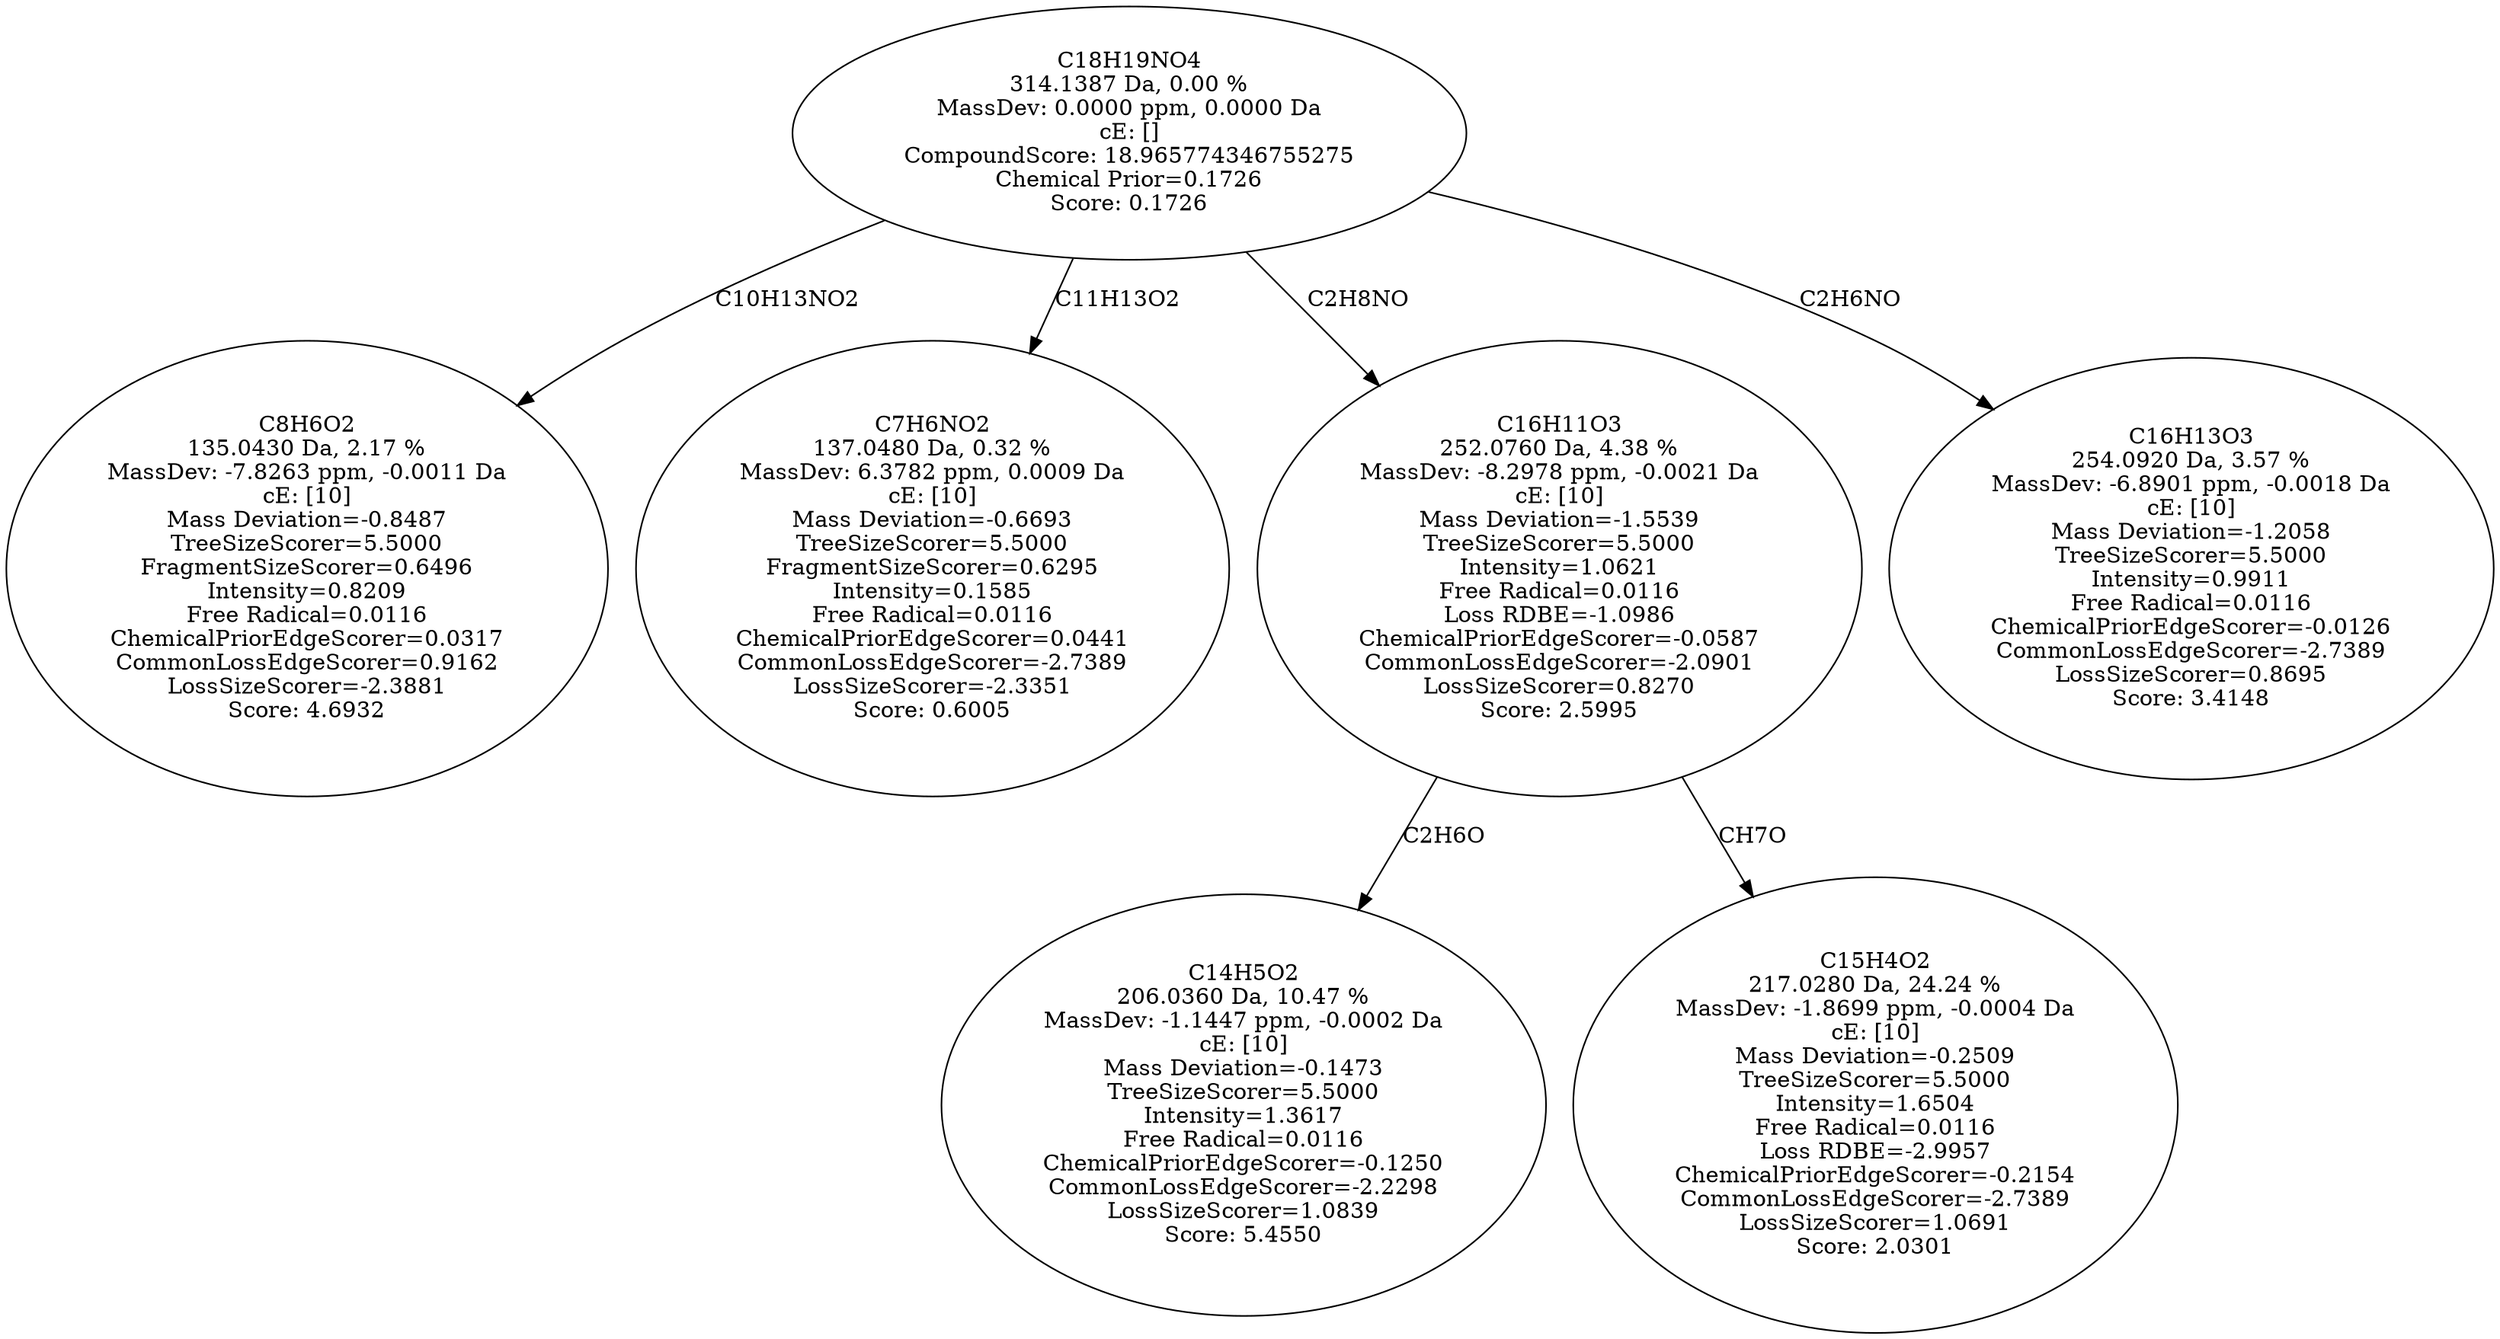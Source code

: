 strict digraph {
v1 [label="C8H6O2\n135.0430 Da, 2.17 %\nMassDev: -7.8263 ppm, -0.0011 Da\ncE: [10]\nMass Deviation=-0.8487\nTreeSizeScorer=5.5000\nFragmentSizeScorer=0.6496\nIntensity=0.8209\nFree Radical=0.0116\nChemicalPriorEdgeScorer=0.0317\nCommonLossEdgeScorer=0.9162\nLossSizeScorer=-2.3881\nScore: 4.6932"];
v2 [label="C7H6NO2\n137.0480 Da, 0.32 %\nMassDev: 6.3782 ppm, 0.0009 Da\ncE: [10]\nMass Deviation=-0.6693\nTreeSizeScorer=5.5000\nFragmentSizeScorer=0.6295\nIntensity=0.1585\nFree Radical=0.0116\nChemicalPriorEdgeScorer=0.0441\nCommonLossEdgeScorer=-2.7389\nLossSizeScorer=-2.3351\nScore: 0.6005"];
v3 [label="C14H5O2\n206.0360 Da, 10.47 %\nMassDev: -1.1447 ppm, -0.0002 Da\ncE: [10]\nMass Deviation=-0.1473\nTreeSizeScorer=5.5000\nIntensity=1.3617\nFree Radical=0.0116\nChemicalPriorEdgeScorer=-0.1250\nCommonLossEdgeScorer=-2.2298\nLossSizeScorer=1.0839\nScore: 5.4550"];
v4 [label="C15H4O2\n217.0280 Da, 24.24 %\nMassDev: -1.8699 ppm, -0.0004 Da\ncE: [10]\nMass Deviation=-0.2509\nTreeSizeScorer=5.5000\nIntensity=1.6504\nFree Radical=0.0116\nLoss RDBE=-2.9957\nChemicalPriorEdgeScorer=-0.2154\nCommonLossEdgeScorer=-2.7389\nLossSizeScorer=1.0691\nScore: 2.0301"];
v5 [label="C16H11O3\n252.0760 Da, 4.38 %\nMassDev: -8.2978 ppm, -0.0021 Da\ncE: [10]\nMass Deviation=-1.5539\nTreeSizeScorer=5.5000\nIntensity=1.0621\nFree Radical=0.0116\nLoss RDBE=-1.0986\nChemicalPriorEdgeScorer=-0.0587\nCommonLossEdgeScorer=-2.0901\nLossSizeScorer=0.8270\nScore: 2.5995"];
v6 [label="C16H13O3\n254.0920 Da, 3.57 %\nMassDev: -6.8901 ppm, -0.0018 Da\ncE: [10]\nMass Deviation=-1.2058\nTreeSizeScorer=5.5000\nIntensity=0.9911\nFree Radical=0.0116\nChemicalPriorEdgeScorer=-0.0126\nCommonLossEdgeScorer=-2.7389\nLossSizeScorer=0.8695\nScore: 3.4148"];
v7 [label="C18H19NO4\n314.1387 Da, 0.00 %\nMassDev: 0.0000 ppm, 0.0000 Da\ncE: []\nCompoundScore: 18.965774346755275\nChemical Prior=0.1726\nScore: 0.1726"];
v7 -> v1 [label="C10H13NO2"];
v7 -> v2 [label="C11H13O2"];
v5 -> v3 [label="C2H6O"];
v5 -> v4 [label="CH7O"];
v7 -> v5 [label="C2H8NO"];
v7 -> v6 [label="C2H6NO"];
}